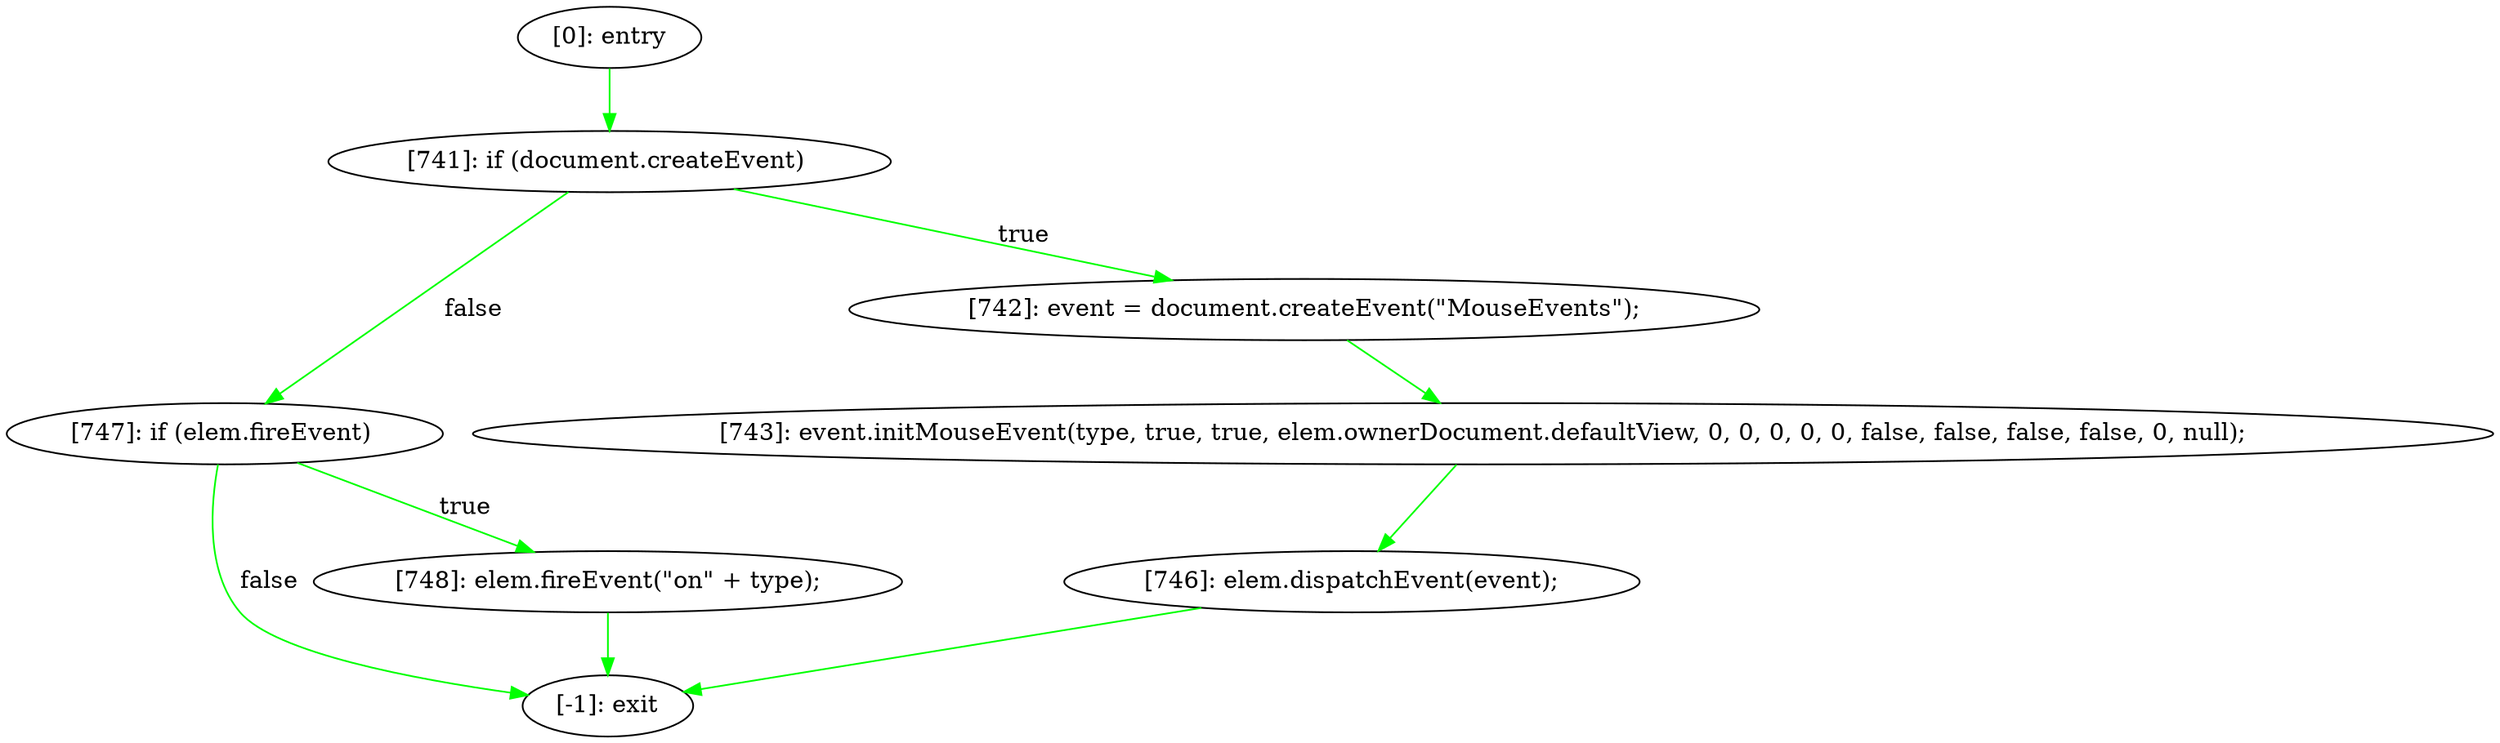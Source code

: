digraph {
"0" [label="[743]: event.initMouseEvent(type, true, true, elem.ownerDocument.defaultView, 0, 0, 0, 0, 0, false, false, false, false, 0, null);\n"] 
"1" [label="[-1]: exit"] 
"2" [label="[748]: elem.fireEvent(\"on\" + type);\n"] 
"3" [label="[0]: entry"] 
"4" [label="[741]: if (document.createEvent) "] 
"5" [label="[747]: if (elem.fireEvent) "] 
"6" [label="[746]: elem.dispatchEvent(event);\n"] 
"7" [label="[742]: event = document.createEvent(\"MouseEvents\");\n"] 
"0" -> "6" [label="" color="green"] 
"2" -> "1" [label="" color="green"] 
"3" -> "4" [label="" color="green"] 
"4" -> "7" [label="true" color="green"] 
"4" -> "5" [label="false" color="green"] 
"5" -> "2" [label="true" color="green"] 
"5" -> "1" [label="false" color="green"] 
"6" -> "1" [label="" color="green"] 
"7" -> "0" [label="" color="green"] 
}
